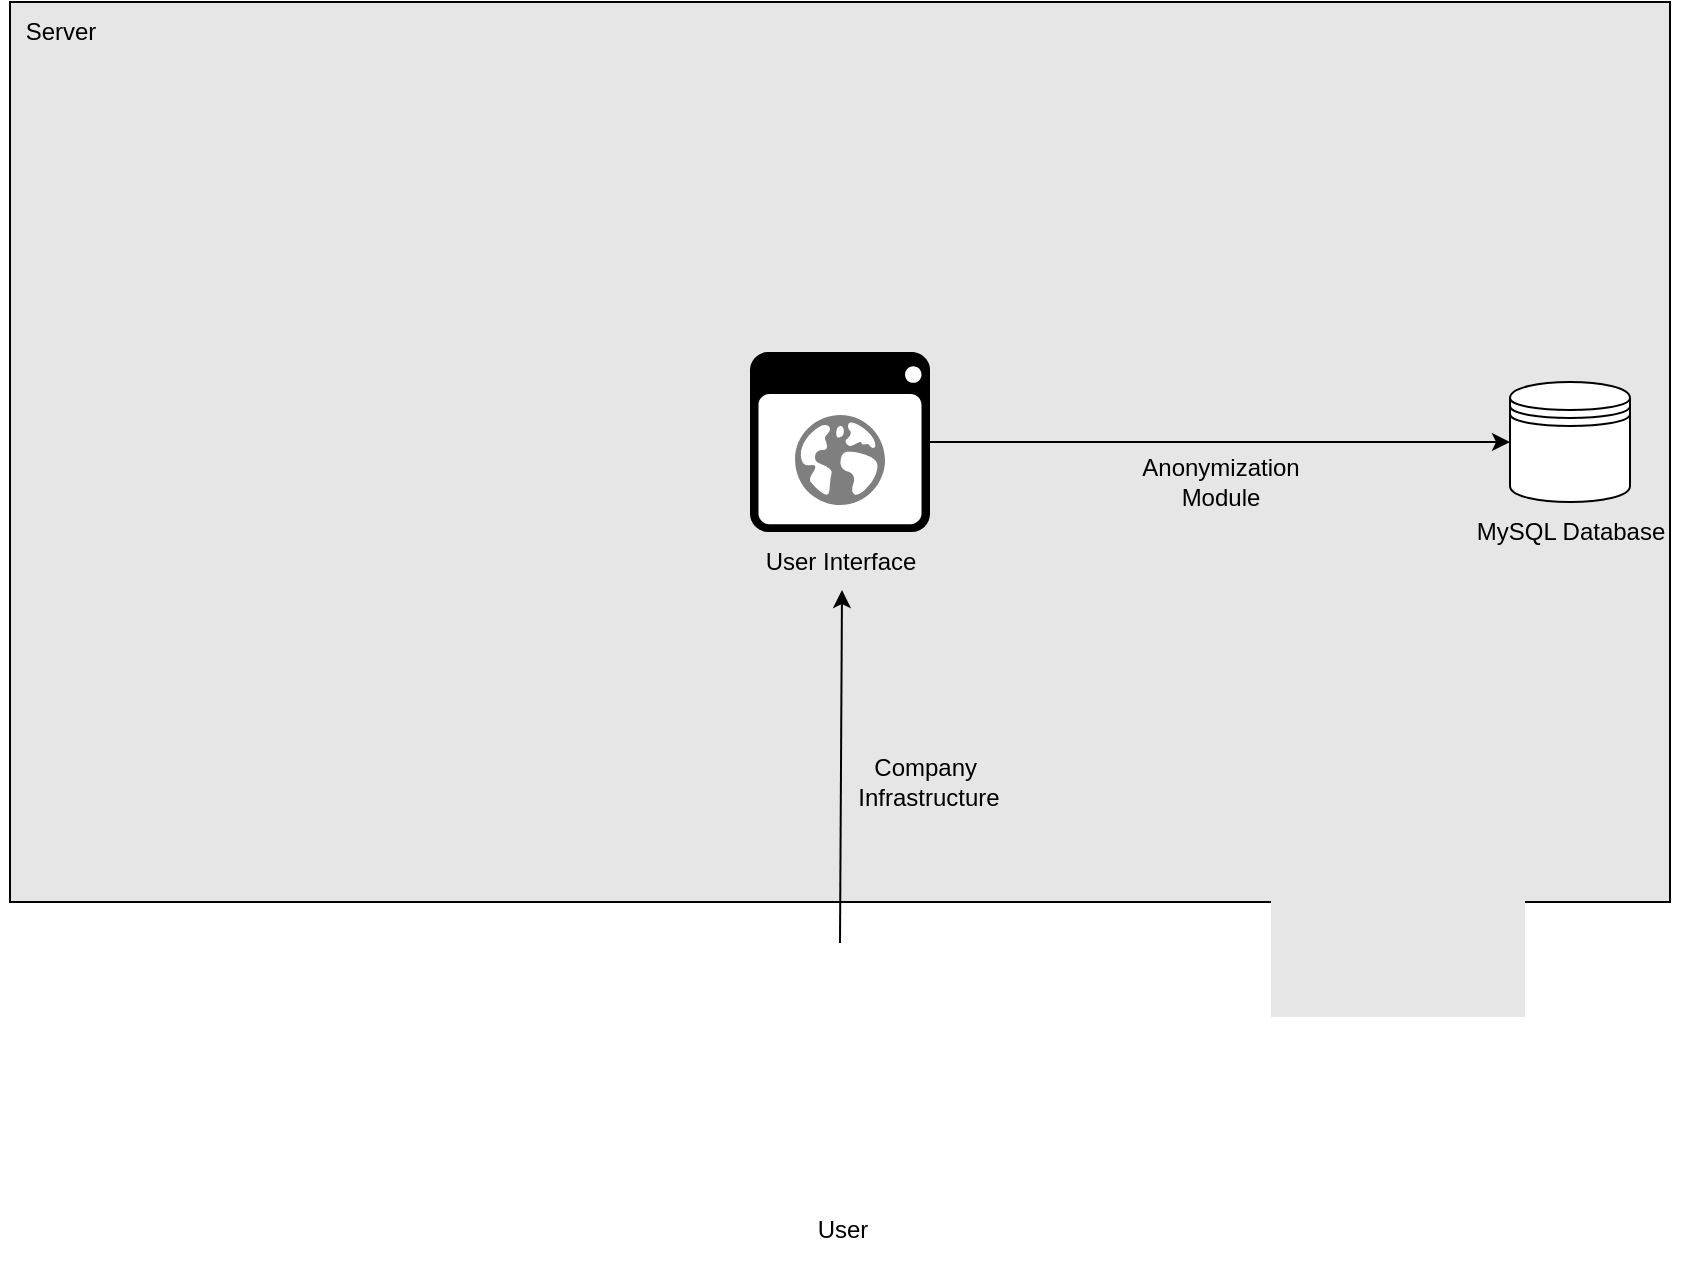 <mxfile version="21.6.1" type="gitlab">
  <diagram name="Seite-1" id="qKXpBF1UtUGDN7HU3MU3">
    <mxGraphModel dx="2261" dy="756" grid="1" gridSize="10" guides="1" tooltips="1" connect="1" arrows="1" fold="1" page="1" pageScale="1" pageWidth="827" pageHeight="1169" math="0" shadow="0">
      <root>
        <mxCell id="0" />
        <mxCell id="1" parent="0" />
        <mxCell id="-vU-UIwf70NyPM8y4HsT-7" value="" style="rounded=0;whiteSpace=wrap;html=1;fillColor=#E6E6E6;" vertex="1" parent="1">
          <mxGeometry y="60" width="830" height="450" as="geometry" />
        </mxCell>
        <mxCell id="-vU-UIwf70NyPM8y4HsT-8" value="" style="group" vertex="1" connectable="0" parent="1">
          <mxGeometry x="520" y="560" width="74" height="79" as="geometry" />
        </mxCell>
        <mxCell id="-vU-UIwf70NyPM8y4HsT-5" value="" style="shape=image;html=1;verticalAlign=top;verticalLabelPosition=bottom;labelBackgroundColor=#ffffff;imageAspect=0;aspect=fixed;image=https://cdn1.iconfinder.com/data/icons/ui-essential-17/32/UI_Essential_Outline_2_essential-app-ui-like-128.png" vertex="1" parent="-vU-UIwf70NyPM8y4HsT-8">
          <mxGeometry y="29" width="50" height="50" as="geometry" />
        </mxCell>
        <mxCell id="-vU-UIwf70NyPM8y4HsT-6" value="" style="shape=image;html=1;verticalAlign=top;verticalLabelPosition=bottom;labelBackgroundColor=#ffffff;imageAspect=0;aspect=fixed;image=https://cdn1.iconfinder.com/data/icons/ui-essential-17/32/UI_Essential_Outline_2_essential-app-ui-like-128.png;rotation=-180;" vertex="1" parent="-vU-UIwf70NyPM8y4HsT-8">
          <mxGeometry x="24" width="50" height="50" as="geometry" />
        </mxCell>
        <mxCell id="-vU-UIwf70NyPM8y4HsT-10" value="" style="group" vertex="1" connectable="0" parent="1">
          <mxGeometry x="351" y="530.5" width="128" height="158" as="geometry" />
        </mxCell>
        <mxCell id="-vU-UIwf70NyPM8y4HsT-4" value="" style="shape=image;html=1;verticalAlign=top;verticalLabelPosition=bottom;labelBackgroundColor=#ffffff;imageAspect=0;aspect=fixed;image=https://cdn1.iconfinder.com/data/icons/ui-essential-17/32/UI_Essential_Outline_1_essential-app-ui-avatar-profile-user-account-128.png" vertex="1" parent="-vU-UIwf70NyPM8y4HsT-10">
          <mxGeometry width="128" height="128" as="geometry" />
        </mxCell>
        <mxCell id="-vU-UIwf70NyPM8y4HsT-9" value="User" style="text;html=1;align=center;verticalAlign=middle;resizable=0;points=[];autosize=1;strokeColor=none;fillColor=none;" vertex="1" parent="-vU-UIwf70NyPM8y4HsT-10">
          <mxGeometry x="40" y="128" width="50" height="30" as="geometry" />
        </mxCell>
        <mxCell id="-vU-UIwf70NyPM8y4HsT-11" value="Server" style="text;html=1;align=center;verticalAlign=middle;resizable=0;points=[];autosize=1;strokeColor=none;fillColor=none;" vertex="1" parent="1">
          <mxGeometry x="-5" y="60" width="60" height="30" as="geometry" />
        </mxCell>
        <mxCell id="-vU-UIwf70NyPM8y4HsT-13" value="" style="group" vertex="1" connectable="0" parent="1">
          <mxGeometry x="720" y="250" width="120" height="90" as="geometry" />
        </mxCell>
        <mxCell id="-vU-UIwf70NyPM8y4HsT-1" value="" style="shape=datastore;whiteSpace=wrap;html=1;" vertex="1" parent="-vU-UIwf70NyPM8y4HsT-13">
          <mxGeometry x="30" width="60" height="60" as="geometry" />
        </mxCell>
        <mxCell id="-vU-UIwf70NyPM8y4HsT-12" value="MySQL Database" style="text;html=1;align=center;verticalAlign=middle;resizable=0;points=[];autosize=1;strokeColor=none;fillColor=none;" vertex="1" parent="-vU-UIwf70NyPM8y4HsT-13">
          <mxGeometry y="60" width="120" height="30" as="geometry" />
        </mxCell>
        <mxCell id="-vU-UIwf70NyPM8y4HsT-16" value="" style="group" vertex="1" connectable="0" parent="1">
          <mxGeometry x="365" y="235" width="100" height="120" as="geometry" />
        </mxCell>
        <mxCell id="-vU-UIwf70NyPM8y4HsT-3" value="" style="shadow=0;dashed=0;html=1;strokeColor=none;fillColor=#000000;labelPosition=center;verticalLabelPosition=bottom;verticalAlign=top;align=center;outlineConnect=0;shape=mxgraph.veeam.2d.web_ui;" vertex="1" parent="-vU-UIwf70NyPM8y4HsT-16">
          <mxGeometry x="5" width="90" height="90" as="geometry" />
        </mxCell>
        <mxCell id="-vU-UIwf70NyPM8y4HsT-15" value="User Interface" style="text;html=1;align=center;verticalAlign=middle;resizable=0;points=[];autosize=1;strokeColor=none;fillColor=none;" vertex="1" parent="-vU-UIwf70NyPM8y4HsT-16">
          <mxGeometry y="90" width="100" height="30" as="geometry" />
        </mxCell>
        <mxCell id="-vU-UIwf70NyPM8y4HsT-18" value="" style="endArrow=classic;html=1;rounded=0;entryX=0.51;entryY=0.967;entryDx=0;entryDy=0;entryPerimeter=0;exitX=0.5;exitY=0;exitDx=0;exitDy=0;" edge="1" parent="1" source="-vU-UIwf70NyPM8y4HsT-4" target="-vU-UIwf70NyPM8y4HsT-15">
          <mxGeometry width="50" height="50" relative="1" as="geometry">
            <mxPoint x="390" y="410" as="sourcePoint" />
            <mxPoint x="440" y="360" as="targetPoint" />
          </mxGeometry>
        </mxCell>
        <mxCell id="-vU-UIwf70NyPM8y4HsT-19" value="Company&amp;nbsp;&lt;br&gt;Infrastructure" style="text;html=1;align=center;verticalAlign=middle;resizable=0;points=[];autosize=1;strokeColor=none;fillColor=none;" vertex="1" parent="1">
          <mxGeometry x="414" y="430" width="90" height="40" as="geometry" />
        </mxCell>
        <mxCell id="-vU-UIwf70NyPM8y4HsT-21" value="" style="edgeStyle=orthogonalEdgeStyle;rounded=0;orthogonalLoop=1;jettySize=auto;html=1;entryX=0;entryY=0.5;entryDx=0;entryDy=0;" edge="1" parent="1" source="-vU-UIwf70NyPM8y4HsT-3" target="-vU-UIwf70NyPM8y4HsT-1">
          <mxGeometry relative="1" as="geometry">
            <mxPoint x="545" y="280" as="targetPoint" />
          </mxGeometry>
        </mxCell>
        <mxCell id="-vU-UIwf70NyPM8y4HsT-22" value="Anonymization&lt;br&gt;Module" style="text;html=1;align=center;verticalAlign=middle;resizable=0;points=[];autosize=1;strokeColor=none;fillColor=none;" vertex="1" parent="1">
          <mxGeometry x="555" y="280" width="100" height="40" as="geometry" />
        </mxCell>
      </root>
    </mxGraphModel>
  </diagram>
</mxfile>
